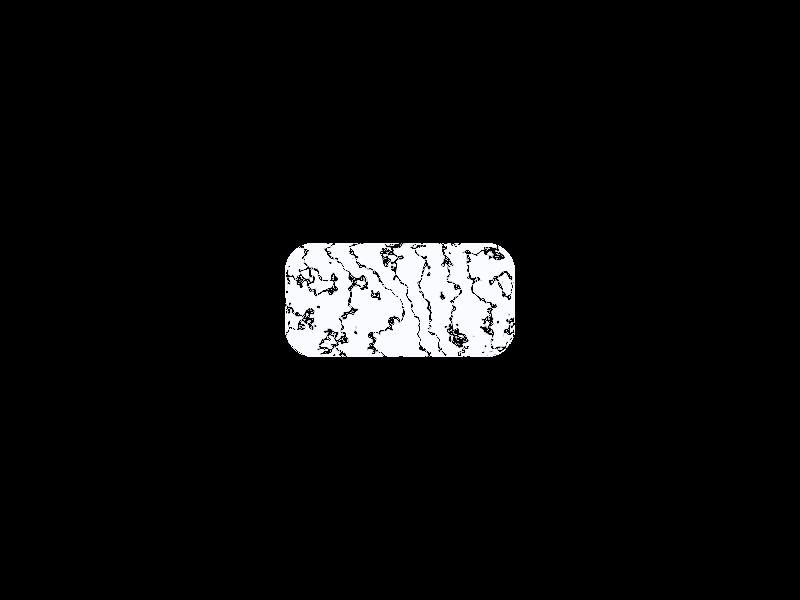#version 3.7;
#include "colors.inc"        
#include "shapes.inc"
global_settings {
 assumed_gamma 0.4 
}
background { colour srgbt <0.0, 0.0, 0.0, 1.0> }
camera {
  location <0, 5, 0>
  look_at  <0, -1, 0>
}

#declare pA = <-1,  0, -0.5>;  // A corner
#declare pB = <+1, -1, +0.5>;  // The opposite corner
#declare EdgeAndcornerRadius = 0.25;
#declare UseMerge = false;

object {
  Round_Box(pA, pB, EdgeAndcornerRadius, UseMerge)
  texture {
    pigment {
      marble
      turbulence 0.45
      lambda 3
      omega 0.5
      octaves 4
      frequency 2.4
      color_map {
	[0.00 color Silver]
	[0.40 color Silver]
	[0.44 color <0, 0, 0>]
	[0.49 color <0, 0, 0>]
	[0.50 color Silver]
	[0.51 color <0, 0, 0>]
	[0.56 color <0, 0, 0>]
	[0.60 color Silver]
	[1.00 color Silver]
      }
      rotate 45*z
    }
  }
  finish {
    ambient .1
    diffuse .3
    specular 1
    roughness .01
    metallic
    reflection {
      .75
      metallic
    }
  }
}

light_source { <-2, 4, 4> color White}
